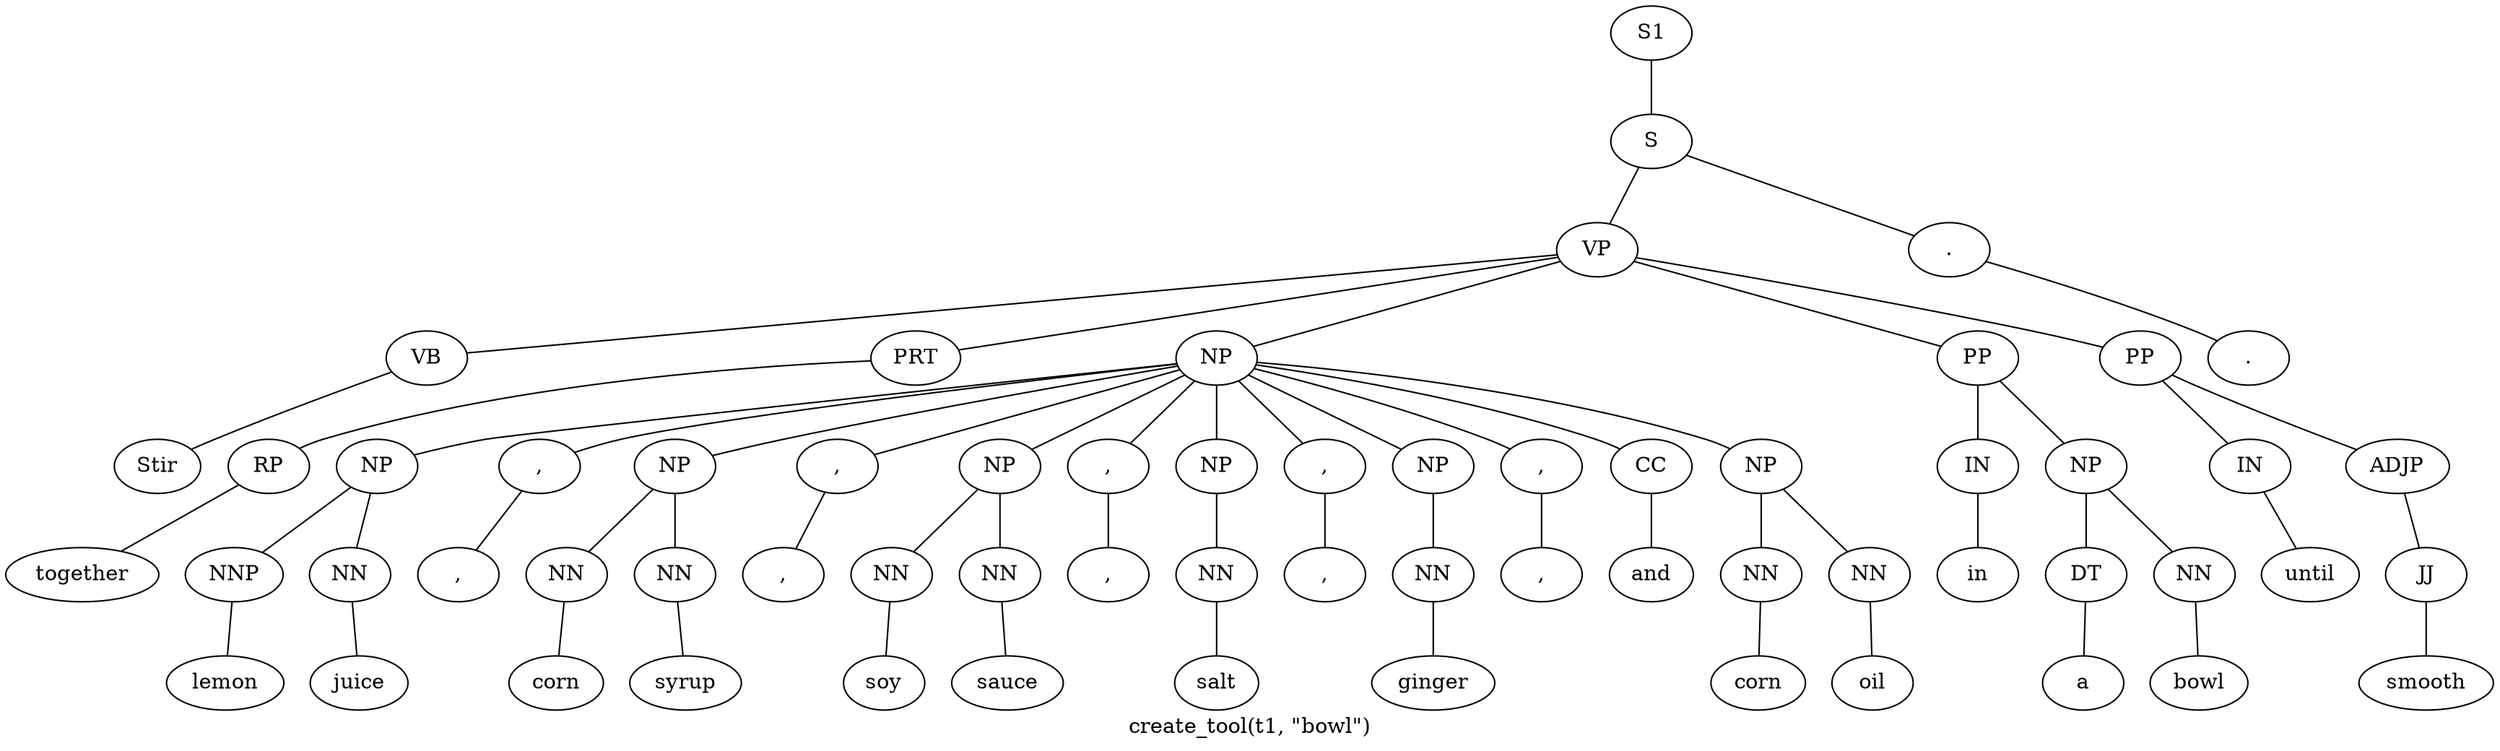 graph SyntaxGraph {
	label = "create_tool(t1, \"bowl\")";
	Node0 [label="S1"];
	Node1 [label="S"];
	Node2 [label="VP"];
	Node3 [label="VB"];
	Node4 [label="Stir"];
	Node5 [label="PRT"];
	Node6 [label="RP"];
	Node7 [label="together"];
	Node8 [label="NP"];
	Node9 [label="NP"];
	Node10 [label="NNP"];
	Node11 [label="lemon"];
	Node12 [label="NN"];
	Node13 [label="juice"];
	Node14 [label=","];
	Node15 [label=","];
	Node16 [label="NP"];
	Node17 [label="NN"];
	Node18 [label="corn"];
	Node19 [label="NN"];
	Node20 [label="syrup"];
	Node21 [label=","];
	Node22 [label=","];
	Node23 [label="NP"];
	Node24 [label="NN"];
	Node25 [label="soy"];
	Node26 [label="NN"];
	Node27 [label="sauce"];
	Node28 [label=","];
	Node29 [label=","];
	Node30 [label="NP"];
	Node31 [label="NN"];
	Node32 [label="salt"];
	Node33 [label=","];
	Node34 [label=","];
	Node35 [label="NP"];
	Node36 [label="NN"];
	Node37 [label="ginger"];
	Node38 [label=","];
	Node39 [label=","];
	Node40 [label="CC"];
	Node41 [label="and"];
	Node42 [label="NP"];
	Node43 [label="NN"];
	Node44 [label="corn"];
	Node45 [label="NN"];
	Node46 [label="oil"];
	Node47 [label="PP"];
	Node48 [label="IN"];
	Node49 [label="in"];
	Node50 [label="NP"];
	Node51 [label="DT"];
	Node52 [label="a"];
	Node53 [label="NN"];
	Node54 [label="bowl"];
	Node55 [label="PP"];
	Node56 [label="IN"];
	Node57 [label="until"];
	Node58 [label="ADJP"];
	Node59 [label="JJ"];
	Node60 [label="smooth"];
	Node61 [label="."];
	Node62 [label="."];

	Node0 -- Node1;
	Node1 -- Node2;
	Node1 -- Node61;
	Node2 -- Node3;
	Node2 -- Node5;
	Node2 -- Node8;
	Node2 -- Node47;
	Node2 -- Node55;
	Node3 -- Node4;
	Node5 -- Node6;
	Node6 -- Node7;
	Node8 -- Node9;
	Node8 -- Node14;
	Node8 -- Node16;
	Node8 -- Node21;
	Node8 -- Node23;
	Node8 -- Node28;
	Node8 -- Node30;
	Node8 -- Node33;
	Node8 -- Node35;
	Node8 -- Node38;
	Node8 -- Node40;
	Node8 -- Node42;
	Node9 -- Node10;
	Node9 -- Node12;
	Node10 -- Node11;
	Node12 -- Node13;
	Node14 -- Node15;
	Node16 -- Node17;
	Node16 -- Node19;
	Node17 -- Node18;
	Node19 -- Node20;
	Node21 -- Node22;
	Node23 -- Node24;
	Node23 -- Node26;
	Node24 -- Node25;
	Node26 -- Node27;
	Node28 -- Node29;
	Node30 -- Node31;
	Node31 -- Node32;
	Node33 -- Node34;
	Node35 -- Node36;
	Node36 -- Node37;
	Node38 -- Node39;
	Node40 -- Node41;
	Node42 -- Node43;
	Node42 -- Node45;
	Node43 -- Node44;
	Node45 -- Node46;
	Node47 -- Node48;
	Node47 -- Node50;
	Node48 -- Node49;
	Node50 -- Node51;
	Node50 -- Node53;
	Node51 -- Node52;
	Node53 -- Node54;
	Node55 -- Node56;
	Node55 -- Node58;
	Node56 -- Node57;
	Node58 -- Node59;
	Node59 -- Node60;
	Node61 -- Node62;
}